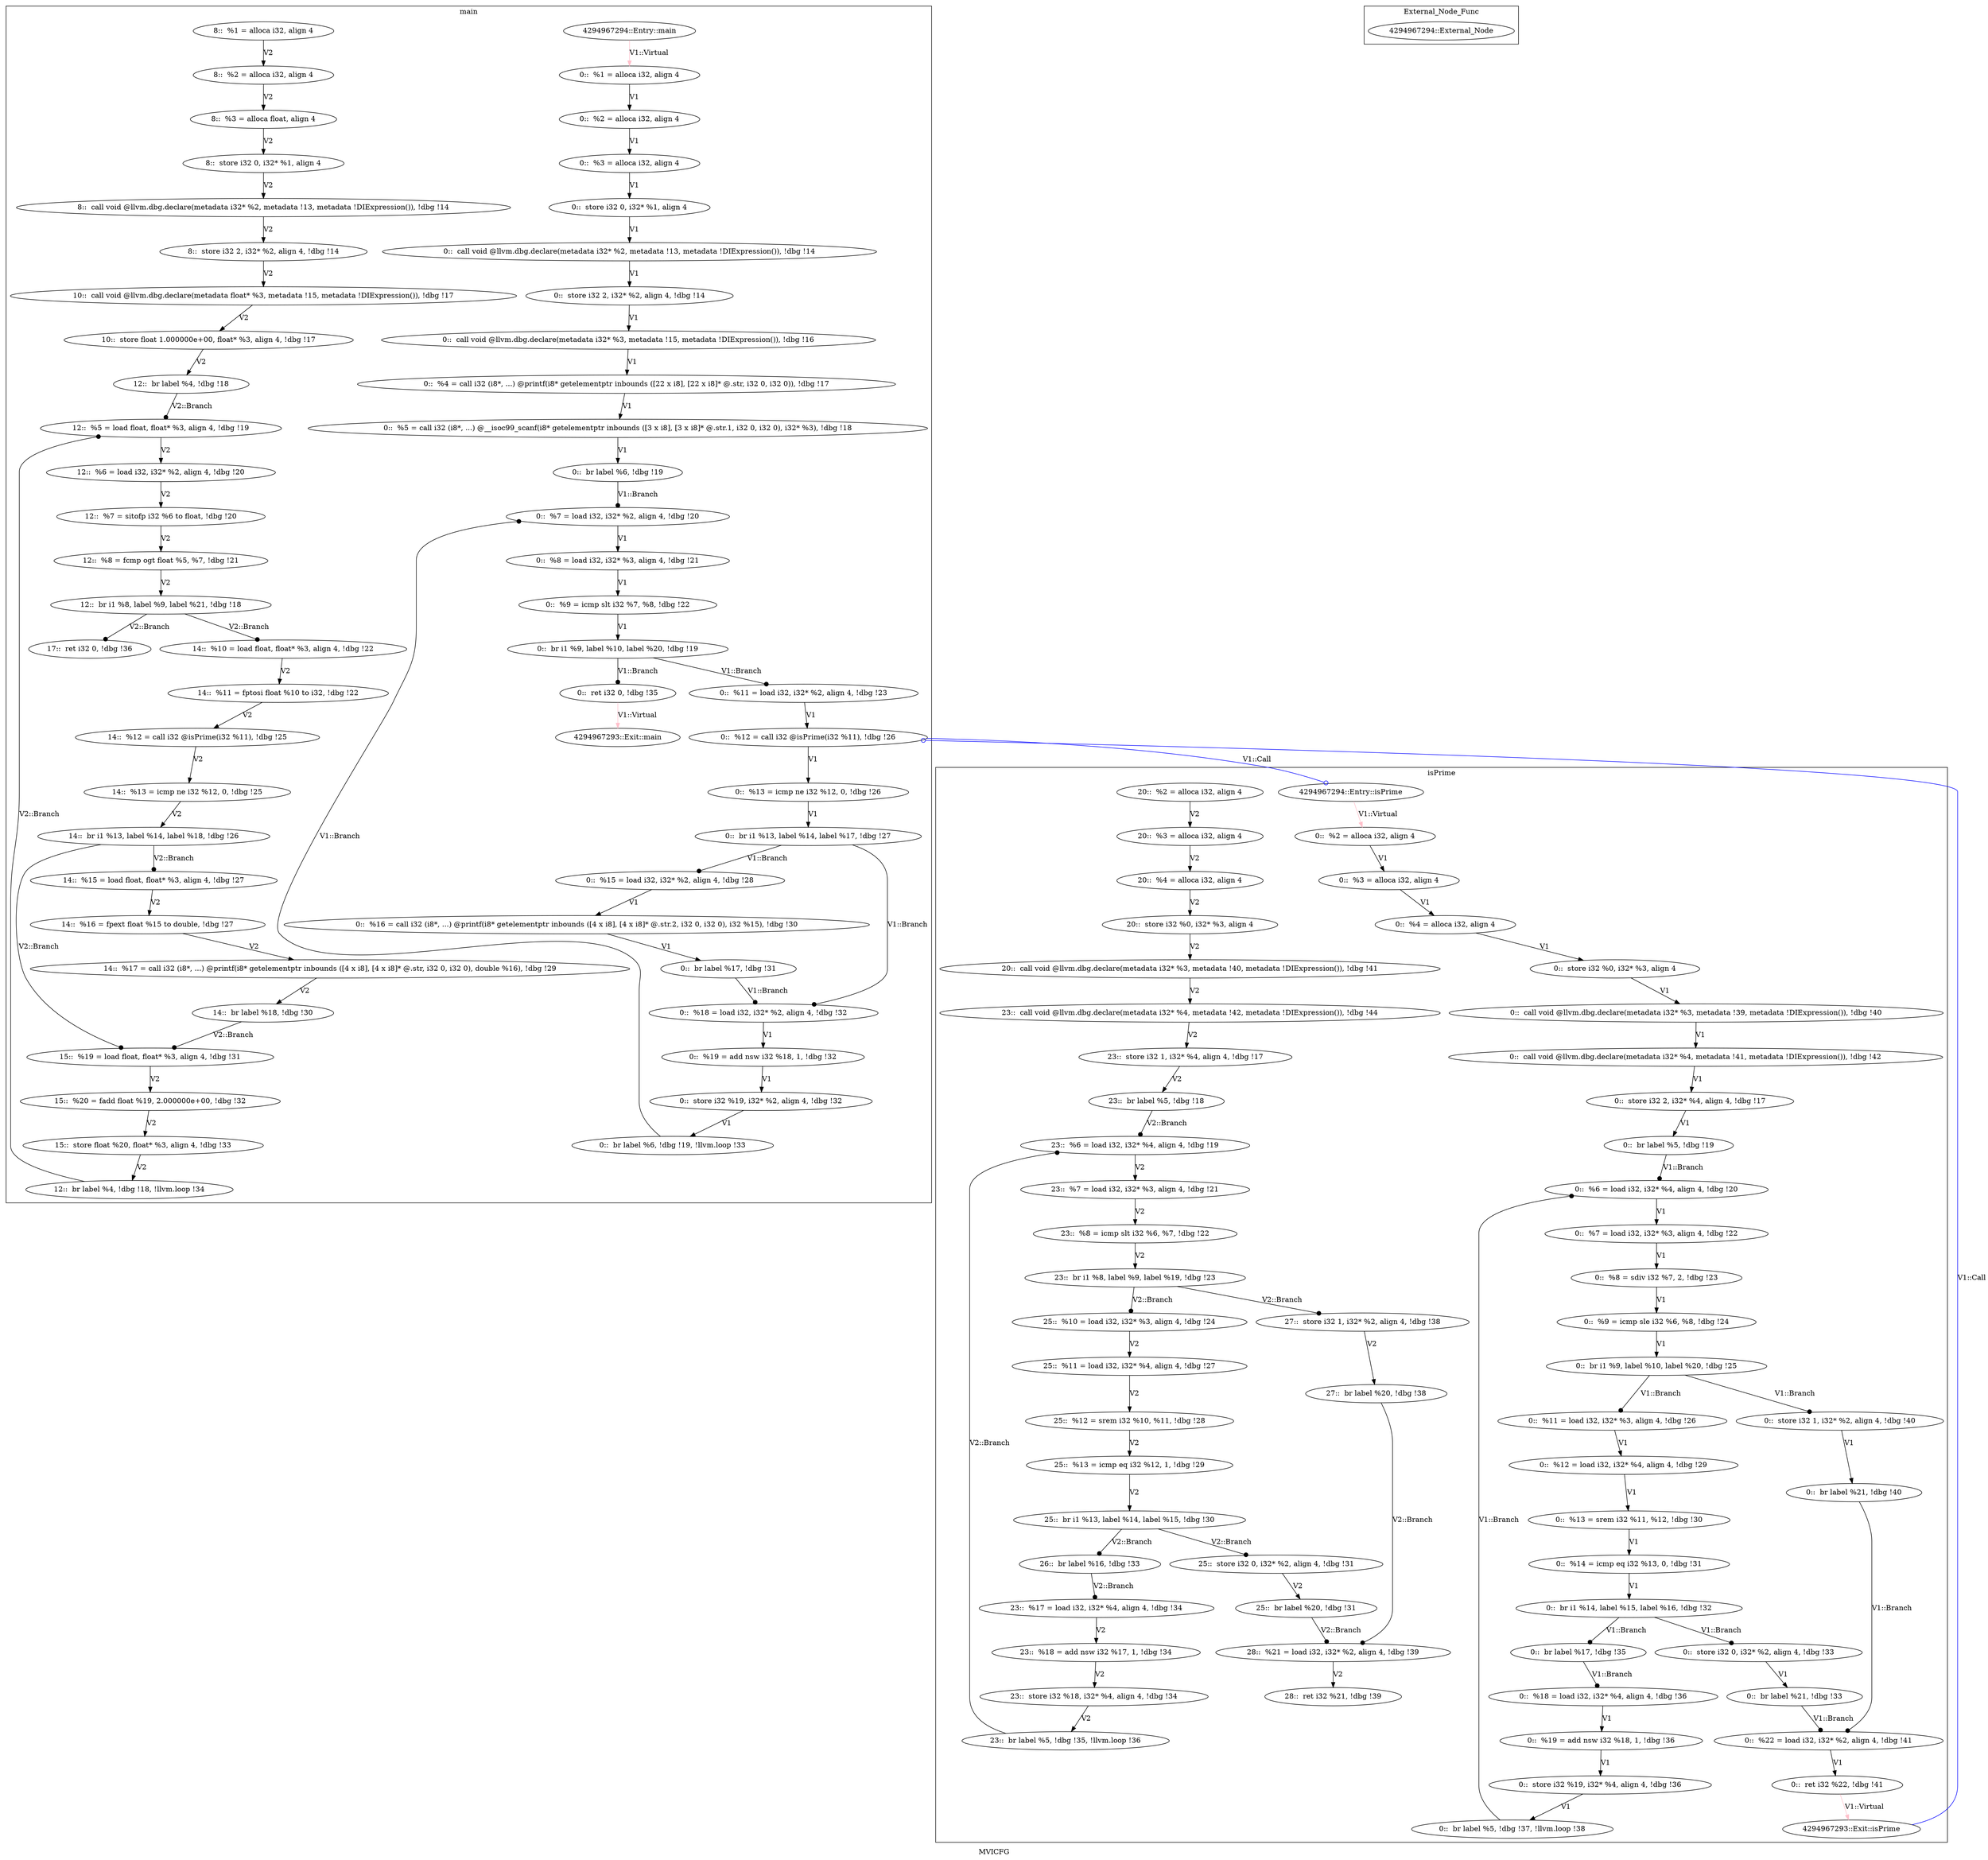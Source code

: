 digraph "MVICFG" {
	label="MVICFG";
/* Generating Nodes */
	subgraph cluster_1 {
		label="main";
		"28" [label="4294967294::Entry::main"];
		"2" [label="0::  %1 = alloca i32, align 4"];
		"3" [label="0::  %2 = alloca i32, align 4"];
		"4" [label="0::  %3 = alloca i32, align 4"];
		"5" [label="0::  store i32 0, i32* %1, align 4"];
		"6" [label="0::  call void @llvm.dbg.declare(metadata i32* %2, metadata !13, metadata !DIExpression()), !dbg !14"];
		"7" [label="0::  store i32 2, i32* %2, align 4, !dbg !14"];
		"8" [label="0::  call void @llvm.dbg.declare(metadata i32* %3, metadata !15, metadata !DIExpression()), !dbg !16"];
		"9" [label="0::  %4 = call i32 (i8*, ...) @printf(i8* getelementptr inbounds ([22 x i8], [22 x i8]* @.str, i32 0, i32 0)), !dbg !17"];
		"10" [label="0::  %5 = call i32 (i8*, ...) @__isoc99_scanf(i8* getelementptr inbounds ([3 x i8], [3 x i8]* @.str.1, i32 0, i32 0), i32* %3), !dbg !18"];
		"11" [label="0::  br label %6, !dbg !19"];
		"12" [label="0::  %7 = load i32, i32* %2, align 4, !dbg !20"];
		"13" [label="0::  %8 = load i32, i32* %3, align 4, !dbg !21"];
		"14" [label="0::  %9 = icmp slt i32 %7, %8, !dbg !22"];
		"15" [label="0::  br i1 %9, label %10, label %20, !dbg !19"];
		"16" [label="0::  %11 = load i32, i32* %2, align 4, !dbg !23"];
		"17" [label="0::  %12 = call i32 @isPrime(i32 %11), !dbg !26"];
		"18" [label="0::  %13 = icmp ne i32 %12, 0, !dbg !26"];
		"19" [label="0::  br i1 %13, label %14, label %17, !dbg !27"];
		"20" [label="0::  %15 = load i32, i32* %2, align 4, !dbg !28"];
		"21" [label="0::  %16 = call i32 (i8*, ...) @printf(i8* getelementptr inbounds ([4 x i8], [4 x i8]* @.str.2, i32 0, i32 0), i32 %15), !dbg !30"];
		"22" [label="0::  br label %17, !dbg !31"];
		"23" [label="0::  %18 = load i32, i32* %2, align 4, !dbg !32"];
		"24" [label="0::  %19 = add nsw i32 %18, 1, !dbg !32"];
		"25" [label="0::  store i32 %19, i32* %2, align 4, !dbg !32"];
		"26" [label="0::  br label %6, !dbg !19, !llvm.loop !33"];
		"27" [label="0::  ret i32 0, !dbg !35"];
		"29" [label="4294967293::Exit::main"];
		"67" [label="8::  %1 = alloca i32, align 4"];
		"68" [label="8::  %2 = alloca i32, align 4"];
		"69" [label="8::  %3 = alloca float, align 4"];
		"70" [label="8::  store i32 0, i32* %1, align 4"];
		"71" [label="8::  call void @llvm.dbg.declare(metadata i32* %2, metadata !13, metadata !DIExpression()), !dbg !14"];
		"72" [label="8::  store i32 2, i32* %2, align 4, !dbg !14"];
		"73" [label="10::  call void @llvm.dbg.declare(metadata float* %3, metadata !15, metadata !DIExpression()), !dbg !17"];
		"74" [label="10::  store float 1.000000e+00, float* %3, align 4, !dbg !17"];
		"75" [label="12::  br label %4, !dbg !18"];
		"76" [label="12::  %5 = load float, float* %3, align 4, !dbg !19"];
		"77" [label="12::  %6 = load i32, i32* %2, align 4, !dbg !20"];
		"78" [label="12::  %7 = sitofp i32 %6 to float, !dbg !20"];
		"79" [label="12::  %8 = fcmp ogt float %5, %7, !dbg !21"];
		"80" [label="12::  br i1 %8, label %9, label %21, !dbg !18"];
		"81" [label="12::  br label %4, !dbg !18, !llvm.loop !34"];
		"82" [label="14::  %10 = load float, float* %3, align 4, !dbg !22"];
		"83" [label="14::  %11 = fptosi float %10 to i32, !dbg !22"];
		"84" [label="14::  %12 = call i32 @isPrime(i32 %11), !dbg !25"];
		"85" [label="14::  %13 = icmp ne i32 %12, 0, !dbg !25"];
		"86" [label="14::  br i1 %13, label %14, label %18, !dbg !26"];
		"87" [label="14::  %15 = load float, float* %3, align 4, !dbg !27"];
		"88" [label="14::  %16 = fpext float %15 to double, !dbg !27"];
		"89" [label="14::  %17 = call i32 (i8*, ...) @printf(i8* getelementptr inbounds ([4 x i8], [4 x i8]* @.str, i32 0, i32 0), double %16), !dbg !29"];
		"90" [label="14::  br label %18, !dbg !30"];
		"91" [label="15::  %19 = load float, float* %3, align 4, !dbg !31"];
		"92" [label="15::  %20 = fadd float %19, 2.000000e+00, !dbg !32"];
		"93" [label="15::  store float %20, float* %3, align 4, !dbg !33"];
		"94" [label="17::  ret i32 0, !dbg !36"];
	}
	subgraph cluster_33 {
		label="isPrime";
		"63" [label="4294967294::Entry::isPrime"];
		"34" [label="0::  %2 = alloca i32, align 4"];
		"35" [label="0::  %3 = alloca i32, align 4"];
		"36" [label="0::  %4 = alloca i32, align 4"];
		"37" [label="0::  store i32 %0, i32* %3, align 4"];
		"38" [label="0::  call void @llvm.dbg.declare(metadata i32* %3, metadata !39, metadata !DIExpression()), !dbg !40"];
		"39" [label="0::  call void @llvm.dbg.declare(metadata i32* %4, metadata !41, metadata !DIExpression()), !dbg !42"];
		"40" [label="0::  store i32 2, i32* %4, align 4, !dbg !17"];
		"41" [label="0::  br label %5, !dbg !19"];
		"42" [label="0::  %6 = load i32, i32* %4, align 4, !dbg !20"];
		"43" [label="0::  %7 = load i32, i32* %3, align 4, !dbg !22"];
		"44" [label="0::  %8 = sdiv i32 %7, 2, !dbg !23"];
		"45" [label="0::  %9 = icmp sle i32 %6, %8, !dbg !24"];
		"46" [label="0::  br i1 %9, label %10, label %20, !dbg !25"];
		"47" [label="0::  %11 = load i32, i32* %3, align 4, !dbg !26"];
		"48" [label="0::  %12 = load i32, i32* %4, align 4, !dbg !29"];
		"49" [label="0::  %13 = srem i32 %11, %12, !dbg !30"];
		"50" [label="0::  %14 = icmp eq i32 %13, 0, !dbg !31"];
		"51" [label="0::  br i1 %14, label %15, label %16, !dbg !32"];
		"52" [label="0::  store i32 0, i32* %2, align 4, !dbg !33"];
		"53" [label="0::  br label %21, !dbg !33"];
		"54" [label="0::  br label %17, !dbg !35"];
		"55" [label="0::  %18 = load i32, i32* %4, align 4, !dbg !36"];
		"56" [label="0::  %19 = add nsw i32 %18, 1, !dbg !36"];
		"57" [label="0::  store i32 %19, i32* %4, align 4, !dbg !36"];
		"58" [label="0::  br label %5, !dbg !37, !llvm.loop !38"];
		"59" [label="0::  store i32 1, i32* %2, align 4, !dbg !40"];
		"60" [label="0::  br label %21, !dbg !40"];
		"61" [label="0::  %22 = load i32, i32* %2, align 4, !dbg !41"];
		"62" [label="0::  ret i32 %22, !dbg !41"];
		"64" [label="4294967293::Exit::isPrime"];
		"95" [label="20::  %2 = alloca i32, align 4"];
		"96" [label="20::  %3 = alloca i32, align 4"];
		"97" [label="20::  %4 = alloca i32, align 4"];
		"98" [label="20::  store i32 %0, i32* %3, align 4"];
		"99" [label="20::  call void @llvm.dbg.declare(metadata i32* %3, metadata !40, metadata !DIExpression()), !dbg !41"];
		"100" [label="23::  call void @llvm.dbg.declare(metadata i32* %4, metadata !42, metadata !DIExpression()), !dbg !44"];
		"101" [label="23::  store i32 1, i32* %4, align 4, !dbg !17"];
		"102" [label="23::  br label %5, !dbg !18"];
		"103" [label="23::  %6 = load i32, i32* %4, align 4, !dbg !19"];
		"104" [label="23::  %7 = load i32, i32* %3, align 4, !dbg !21"];
		"105" [label="23::  %8 = icmp slt i32 %6, %7, !dbg !22"];
		"106" [label="23::  br i1 %8, label %9, label %19, !dbg !23"];
		"107" [label="23::  %17 = load i32, i32* %4, align 4, !dbg !34"];
		"108" [label="23::  %18 = add nsw i32 %17, 1, !dbg !34"];
		"109" [label="23::  store i32 %18, i32* %4, align 4, !dbg !34"];
		"110" [label="23::  br label %5, !dbg !35, !llvm.loop !36"];
		"111" [label="25::  %10 = load i32, i32* %3, align 4, !dbg !24"];
		"112" [label="25::  %11 = load i32, i32* %4, align 4, !dbg !27"];
		"113" [label="25::  %12 = srem i32 %10, %11, !dbg !28"];
		"114" [label="25::  %13 = icmp eq i32 %12, 1, !dbg !29"];
		"115" [label="25::  br i1 %13, label %14, label %15, !dbg !30"];
		"116" [label="25::  store i32 0, i32* %2, align 4, !dbg !31"];
		"117" [label="25::  br label %20, !dbg !31"];
		"118" [label="26::  br label %16, !dbg !33"];
		"119" [label="27::  store i32 1, i32* %2, align 4, !dbg !38"];
		"120" [label="27::  br label %20, !dbg !38"];
		"121" [label="28::  %21 = load i32, i32* %2, align 4, !dbg !39"];
		"122" [label="28::  ret i32 %21, !dbg !39"];
	}
	subgraph cluster_65 {
		label="External_Node_Func";
		"66" [label="4294967294::External_Node"];
	}

/* Generating Edges */
		"2" -> "3" [arrowhead = normal, penwidth = 1.0, color = black, label="V1"];
		"3" -> "4" [arrowhead = normal, penwidth = 1.0, color = black, label="V1"];
		"4" -> "5" [arrowhead = normal, penwidth = 1.0, color = black, label="V1"];
		"5" -> "6" [arrowhead = normal, penwidth = 1.0, color = black, label="V1"];
		"6" -> "7" [arrowhead = normal, penwidth = 1.0, color = black, label="V1"];
		"12" -> "13" [arrowhead = normal, penwidth = 1.0, color = black, label="V1"];
		"13" -> "14" [arrowhead = normal, penwidth = 1.0, color = black, label="V1"];
		"14" -> "15" [arrowhead = normal, penwidth = 1.0, color = black, label="V1"];
		"16" -> "17" [arrowhead = normal, penwidth = 1.0, color = black, label="V1"];
		"17" -> "18" [arrowhead = normal, penwidth = 1.0, color = black, label="V1"];
		"18" -> "19" [arrowhead = normal, penwidth = 1.0, color = black, label="V1"];
		"20" -> "21" [arrowhead = normal, penwidth = 1.0, color = black, label="V1"];
		"21" -> "22" [arrowhead = normal, penwidth = 1.0, color = black, label="V1"];
		"23" -> "24" [arrowhead = normal, penwidth = 1.0, color = black, label="V1"];
		"24" -> "25" [arrowhead = normal, penwidth = 1.0, color = black, label="V1"];
		"28" -> "2" [arrowhead = normal, penwidth = 1.0, color = pink, label="V1::Virtual"];
		"27" -> "29" [arrowhead = normal, penwidth = 1.0, color = pink, label="V1::Virtual"];
		"34" -> "35" [arrowhead = normal, penwidth = 1.0, color = black, label="V1"];
		"35" -> "36" [arrowhead = normal, penwidth = 1.0, color = black, label="V1"];
		"36" -> "37" [arrowhead = normal, penwidth = 1.0, color = black, label="V1"];
		"37" -> "38" [arrowhead = normal, penwidth = 1.0, color = black, label="V1"];
		"40" -> "41" [arrowhead = normal, penwidth = 1.0, color = black, label="V1"];
		"42" -> "43" [arrowhead = normal, penwidth = 1.0, color = black, label="V1"];
		"43" -> "44" [arrowhead = normal, penwidth = 1.0, color = black, label="V1"];
		"44" -> "45" [arrowhead = normal, penwidth = 1.0, color = black, label="V1"];
		"45" -> "46" [arrowhead = normal, penwidth = 1.0, color = black, label="V1"];
		"47" -> "48" [arrowhead = normal, penwidth = 1.0, color = black, label="V1"];
		"48" -> "49" [arrowhead = normal, penwidth = 1.0, color = black, label="V1"];
		"49" -> "50" [arrowhead = normal, penwidth = 1.0, color = black, label="V1"];
		"50" -> "51" [arrowhead = normal, penwidth = 1.0, color = black, label="V1"];
		"52" -> "53" [arrowhead = normal, penwidth = 1.0, color = black, label="V1"];
		"55" -> "56" [arrowhead = normal, penwidth = 1.0, color = black, label="V1"];
		"56" -> "57" [arrowhead = normal, penwidth = 1.0, color = black, label="V1"];
		"57" -> "58" [arrowhead = normal, penwidth = 1.0, color = black, label="V1"];
		"59" -> "60" [arrowhead = normal, penwidth = 1.0, color = black, label="V1"];
		"61" -> "62" [arrowhead = normal, penwidth = 1.0, color = black, label="V1"];
		"63" -> "34" [arrowhead = normal, penwidth = 1.0, color = pink, label="V1::Virtual"];
		"62" -> "64" [arrowhead = normal, penwidth = 1.0, color = pink, label="V1::Virtual"];
		"7" -> "8" [arrowhead = normal, penwidth = 1.0, color = black, label="V1"];
		"8" -> "9" [arrowhead = normal, penwidth = 1.0, color = black, label="V1"];
		"9" -> "10" [arrowhead = normal, penwidth = 1.0, color = black, label="V1"];
		"10" -> "11" [arrowhead = normal, penwidth = 1.0, color = black, label="V1"];
		"11" -> "12" [arrowhead = dot, penwidth = 1.0, color = black, label="V1::Branch"];
		"15" -> "16" [arrowhead = dot, penwidth = 1.0, color = black, label="V1::Branch"];
		"15" -> "27" [arrowhead = dot, penwidth = 1.0, color = black, label="V1::Branch"];
		"19" -> "20" [arrowhead = dot, penwidth = 1.0, color = black, label="V1::Branch"];
		"19" -> "23" [arrowhead = dot, penwidth = 1.0, color = black, label="V1::Branch"];
		"22" -> "23" [arrowhead = dot, penwidth = 1.0, color = black, label="V1::Branch"];
		"25" -> "26" [arrowhead = normal, penwidth = 1.0, color = black, label="V1"];
		"26" -> "12" [arrowhead = dot, penwidth = 1.0, color = black, label="V1::Branch"];
		"38" -> "39" [arrowhead = normal, penwidth = 1.0, color = black, label="V1"];
		"39" -> "40" [arrowhead = normal, penwidth = 1.0, color = black, label="V1"];
		"41" -> "42" [arrowhead = dot, penwidth = 1.0, color = black, label="V1::Branch"];
		"46" -> "47" [arrowhead = dot, penwidth = 1.0, color = black, label="V1::Branch"];
		"46" -> "59" [arrowhead = dot, penwidth = 1.0, color = black, label="V1::Branch"];
		"51" -> "52" [arrowhead = dot, penwidth = 1.0, color = black, label="V1::Branch"];
		"51" -> "54" [arrowhead = dot, penwidth = 1.0, color = black, label="V1::Branch"];
		"53" -> "61" [arrowhead = dot, penwidth = 1.0, color = black, label="V1::Branch"];
		"54" -> "55" [arrowhead = dot, penwidth = 1.0, color = black, label="V1::Branch"];
		"58" -> "42" [arrowhead = dot, penwidth = 1.0, color = black, label="V1::Branch"];
		"60" -> "61" [arrowhead = dot, penwidth = 1.0, color = black, label="V1::Branch"];
		"17" -> "63" [arrowhead = odot, penwidth = 1.0, color = blue, label="V1::Call"];
		"64" -> "17" [arrowhead = odot, penwidth = 1.0, color = blue, label="V1::Call"];
		"67" -> "68" [arrowhead = normal, penwidth = 1.0, color = black, label="V2"];
		"68" -> "69" [arrowhead = normal, penwidth = 1.0, color = black, label="V2"];
		"69" -> "70" [arrowhead = normal, penwidth = 1.0, color = black, label="V2"];
		"70" -> "71" [arrowhead = normal, penwidth = 1.0, color = black, label="V2"];
		"71" -> "72" [arrowhead = normal, penwidth = 1.0, color = black, label="V2"];
		"72" -> "73" [arrowhead = normal, penwidth = 1.0, color = black, label="V2"];
		"73" -> "74" [arrowhead = normal, penwidth = 1.0, color = black, label="V2"];
		"74" -> "75" [arrowhead = normal, penwidth = 1.0, color = black, label="V2"];
		"75" -> "76" [arrowhead = dot, penwidth = 1.0, color = black, label="V2::Branch"];
		"76" -> "77" [arrowhead = normal, penwidth = 1.0, color = black, label="V2"];
		"81" -> "76" [arrowhead = dot, penwidth = 1.0, color = black, label="V2::Branch"];
		"77" -> "78" [arrowhead = normal, penwidth = 1.0, color = black, label="V2"];
		"78" -> "79" [arrowhead = normal, penwidth = 1.0, color = black, label="V2"];
		"79" -> "80" [arrowhead = normal, penwidth = 1.0, color = black, label="V2"];
		"80" -> "82" [arrowhead = dot, penwidth = 1.0, color = black, label="V2::Branch"];
		"80" -> "94" [arrowhead = dot, penwidth = 1.0, color = black, label="V2::Branch"];
		"93" -> "81" [arrowhead = normal, penwidth = 1.0, color = black, label="V2"];
		"82" -> "83" [arrowhead = normal, penwidth = 1.0, color = black, label="V2"];
		"83" -> "84" [arrowhead = normal, penwidth = 1.0, color = black, label="V2"];
		"84" -> "85" [arrowhead = normal, penwidth = 1.0, color = black, label="V2"];
		"85" -> "86" [arrowhead = normal, penwidth = 1.0, color = black, label="V2"];
		"86" -> "87" [arrowhead = dot, penwidth = 1.0, color = black, label="V2::Branch"];
		"86" -> "91" [arrowhead = dot, penwidth = 1.0, color = black, label="V2::Branch"];
		"87" -> "88" [arrowhead = normal, penwidth = 1.0, color = black, label="V2"];
		"88" -> "89" [arrowhead = normal, penwidth = 1.0, color = black, label="V2"];
		"89" -> "90" [arrowhead = normal, penwidth = 1.0, color = black, label="V2"];
		"90" -> "91" [arrowhead = dot, penwidth = 1.0, color = black, label="V2::Branch"];
		"91" -> "92" [arrowhead = normal, penwidth = 1.0, color = black, label="V2"];
		"92" -> "93" [arrowhead = normal, penwidth = 1.0, color = black, label="V2"];
		"95" -> "96" [arrowhead = normal, penwidth = 1.0, color = black, label="V2"];
		"96" -> "97" [arrowhead = normal, penwidth = 1.0, color = black, label="V2"];
		"97" -> "98" [arrowhead = normal, penwidth = 1.0, color = black, label="V2"];
		"98" -> "99" [arrowhead = normal, penwidth = 1.0, color = black, label="V2"];
		"99" -> "100" [arrowhead = normal, penwidth = 1.0, color = black, label="V2"];
		"100" -> "101" [arrowhead = normal, penwidth = 1.0, color = black, label="V2"];
		"101" -> "102" [arrowhead = normal, penwidth = 1.0, color = black, label="V2"];
		"102" -> "103" [arrowhead = dot, penwidth = 1.0, color = black, label="V2::Branch"];
		"103" -> "104" [arrowhead = normal, penwidth = 1.0, color = black, label="V2"];
		"110" -> "103" [arrowhead = dot, penwidth = 1.0, color = black, label="V2::Branch"];
		"104" -> "105" [arrowhead = normal, penwidth = 1.0, color = black, label="V2"];
		"105" -> "106" [arrowhead = normal, penwidth = 1.0, color = black, label="V2"];
		"106" -> "111" [arrowhead = dot, penwidth = 1.0, color = black, label="V2::Branch"];
		"106" -> "119" [arrowhead = dot, penwidth = 1.0, color = black, label="V2::Branch"];
		"107" -> "108" [arrowhead = normal, penwidth = 1.0, color = black, label="V2"];
		"118" -> "107" [arrowhead = dot, penwidth = 1.0, color = black, label="V2::Branch"];
		"108" -> "109" [arrowhead = normal, penwidth = 1.0, color = black, label="V2"];
		"109" -> "110" [arrowhead = normal, penwidth = 1.0, color = black, label="V2"];
		"111" -> "112" [arrowhead = normal, penwidth = 1.0, color = black, label="V2"];
		"112" -> "113" [arrowhead = normal, penwidth = 1.0, color = black, label="V2"];
		"113" -> "114" [arrowhead = normal, penwidth = 1.0, color = black, label="V2"];
		"114" -> "115" [arrowhead = normal, penwidth = 1.0, color = black, label="V2"];
		"115" -> "116" [arrowhead = dot, penwidth = 1.0, color = black, label="V2::Branch"];
		"115" -> "118" [arrowhead = dot, penwidth = 1.0, color = black, label="V2::Branch"];
		"116" -> "117" [arrowhead = normal, penwidth = 1.0, color = black, label="V2"];
		"117" -> "121" [arrowhead = dot, penwidth = 1.0, color = black, label="V2::Branch"];
		"119" -> "120" [arrowhead = normal, penwidth = 1.0, color = black, label="V2"];
		"120" -> "121" [arrowhead = dot, penwidth = 1.0, color = black, label="V2::Branch"];
		"121" -> "122" [arrowhead = normal, penwidth = 1.0, color = black, label="V2"];
}
